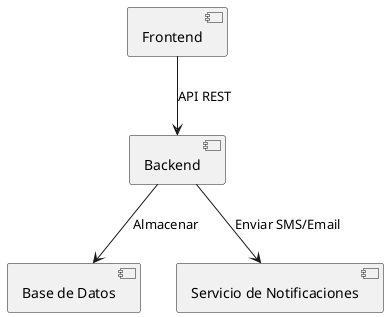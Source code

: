 @startuml
component "Frontend" as FE
component "Backend" as BE
component "Base de Datos" as BD
component "Servicio de Notificaciones" as SN

FE --> BE : API REST
BE --> BD : Almacenar
BE --> SN : Enviar SMS/Email
@enduml